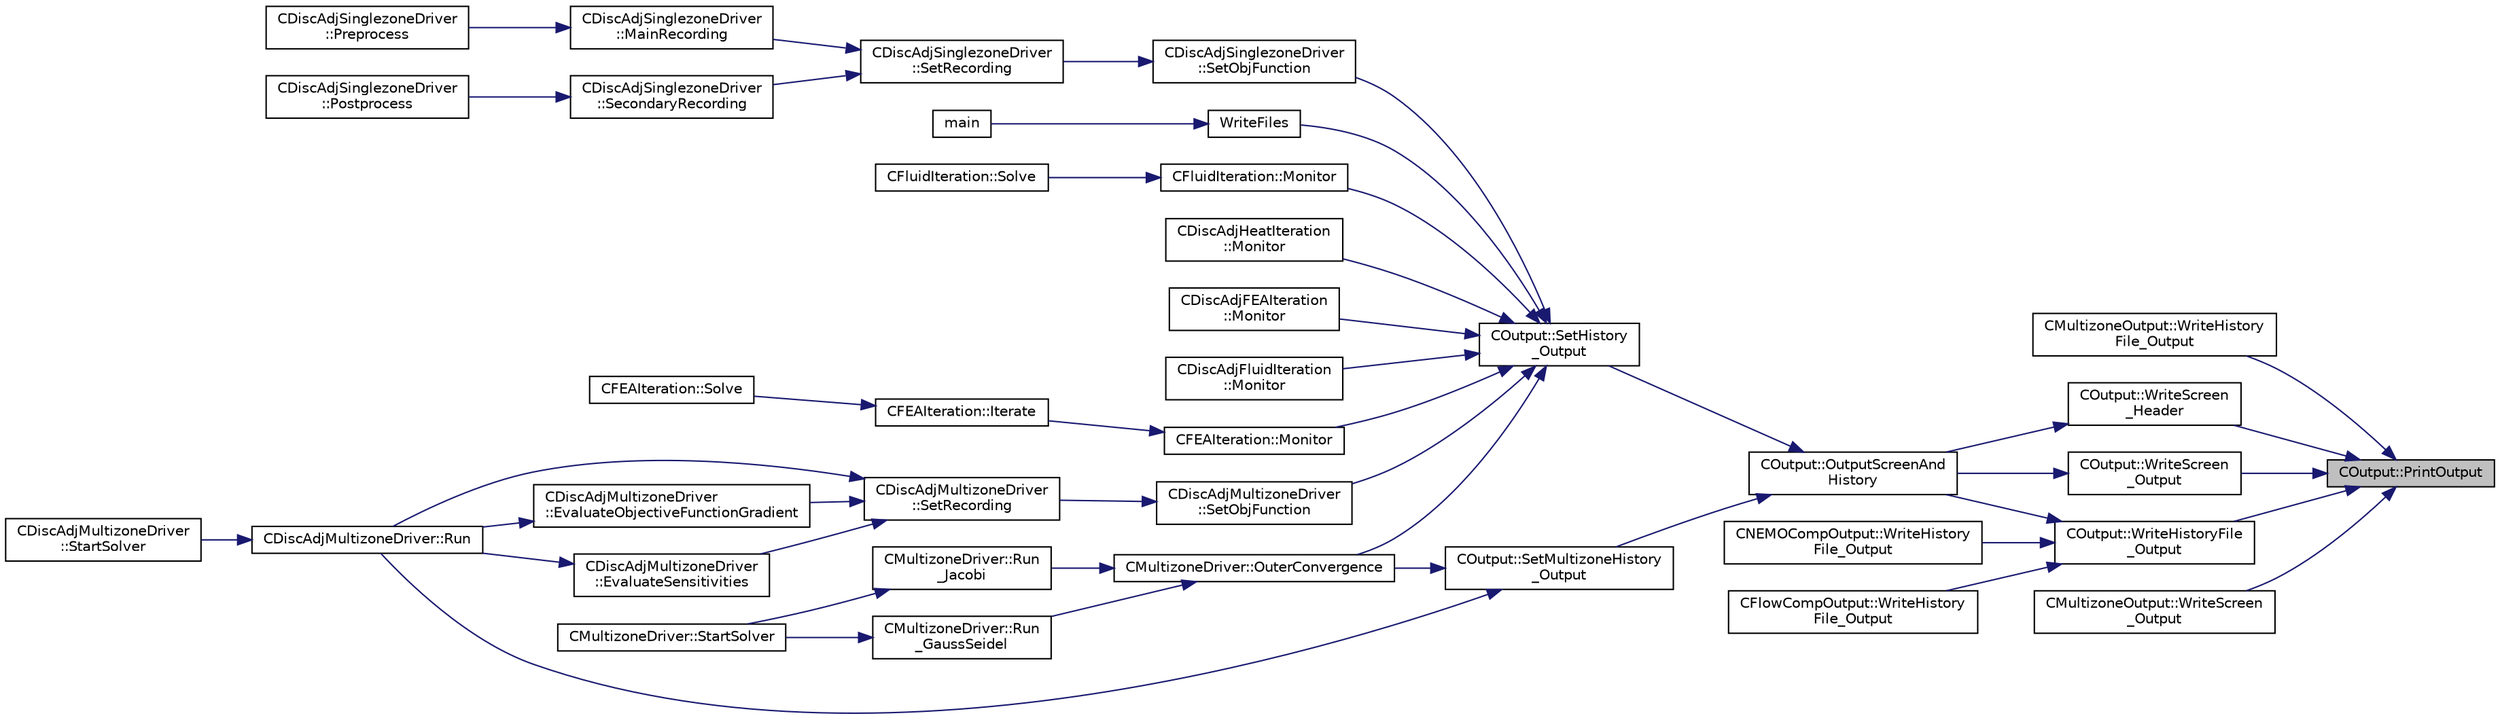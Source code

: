 digraph "COutput::PrintOutput"
{
 // LATEX_PDF_SIZE
  edge [fontname="Helvetica",fontsize="10",labelfontname="Helvetica",labelfontsize="10"];
  node [fontname="Helvetica",fontsize="10",shape=record];
  rankdir="RL";
  Node1 [label="COutput::PrintOutput",height=0.2,width=0.4,color="black", fillcolor="grey75", style="filled", fontcolor="black",tooltip="Check whether we should print output."];
  Node1 -> Node2 [dir="back",color="midnightblue",fontsize="10",style="solid",fontname="Helvetica"];
  Node2 [label="CMultizoneOutput::WriteHistory\lFile_Output",height=0.2,width=0.4,color="black", fillcolor="white", style="filled",URL="$classCMultizoneOutput.html#a738146da66f0a795a155a3974aa68acf",tooltip="Determines if the history file output."];
  Node1 -> Node3 [dir="back",color="midnightblue",fontsize="10",style="solid",fontname="Helvetica"];
  Node3 [label="COutput::WriteHistoryFile\l_Output",height=0.2,width=0.4,color="black", fillcolor="white", style="filled",URL="$classCOutput.html#a68fc49d37584bda500d0479f130dbee5",tooltip="Determines if the history file output."];
  Node3 -> Node4 [dir="back",color="midnightblue",fontsize="10",style="solid",fontname="Helvetica"];
  Node4 [label="COutput::OutputScreenAnd\lHistory",height=0.2,width=0.4,color="black", fillcolor="white", style="filled",URL="$classCOutput.html#aeb8eeb121eddd2aeb2d24de85799b62a",tooltip="Write screen and history output."];
  Node4 -> Node5 [dir="back",color="midnightblue",fontsize="10",style="solid",fontname="Helvetica"];
  Node5 [label="COutput::SetHistory\l_Output",height=0.2,width=0.4,color="black", fillcolor="white", style="filled",URL="$classCOutput.html#acf84143df1a158647605c980ecae2d7c",tooltip="Collects history data from the solvers, monitors the convergence and writes to screen and history fil..."];
  Node5 -> Node6 [dir="back",color="midnightblue",fontsize="10",style="solid",fontname="Helvetica"];
  Node6 [label="CFluidIteration::Monitor",height=0.2,width=0.4,color="black", fillcolor="white", style="filled",URL="$classCFluidIteration.html#a65a5e3091a587996d2edf4c415a241f6",tooltip="Monitors the convergence and other metrics for the fluid system."];
  Node6 -> Node7 [dir="back",color="midnightblue",fontsize="10",style="solid",fontname="Helvetica"];
  Node7 [label="CFluidIteration::Solve",height=0.2,width=0.4,color="black", fillcolor="white", style="filled",URL="$classCFluidIteration.html#ae4c454356af70246063fdcba4accb068",tooltip="Iterate the fluid system for a number of Inner_Iter iterations."];
  Node5 -> Node8 [dir="back",color="midnightblue",fontsize="10",style="solid",fontname="Helvetica"];
  Node8 [label="CDiscAdjHeatIteration\l::Monitor",height=0.2,width=0.4,color="black", fillcolor="white", style="filled",URL="$classCDiscAdjHeatIteration.html#a53f7a52e08573fab876dd8fb8c09254f",tooltip="Monitors the convergence and other metrics for the discrete adjoint heat problem."];
  Node5 -> Node9 [dir="back",color="midnightblue",fontsize="10",style="solid",fontname="Helvetica"];
  Node9 [label="CDiscAdjFEAIteration\l::Monitor",height=0.2,width=0.4,color="black", fillcolor="white", style="filled",URL="$classCDiscAdjFEAIteration.html#ae649fc912ce2489b1356dc81330e9b17",tooltip="Monitors the convergence and other metrics for the discrete adjoint FEA problem."];
  Node5 -> Node10 [dir="back",color="midnightblue",fontsize="10",style="solid",fontname="Helvetica"];
  Node10 [label="CDiscAdjFluidIteration\l::Monitor",height=0.2,width=0.4,color="black", fillcolor="white", style="filled",URL="$classCDiscAdjFluidIteration.html#afdddb208b85e5c5a4d10d071022baf1e",tooltip="Monitors the convergence and other metrics for the discrete adjoint fluid system."];
  Node5 -> Node11 [dir="back",color="midnightblue",fontsize="10",style="solid",fontname="Helvetica"];
  Node11 [label="CFEAIteration::Monitor",height=0.2,width=0.4,color="black", fillcolor="white", style="filled",URL="$classCFEAIteration.html#a3039c502c1a86c2b27ca82b28cd563b3",tooltip="Monitors the convergence and other metrics for the FEM system."];
  Node11 -> Node12 [dir="back",color="midnightblue",fontsize="10",style="solid",fontname="Helvetica"];
  Node12 [label="CFEAIteration::Iterate",height=0.2,width=0.4,color="black", fillcolor="white", style="filled",URL="$classCFEAIteration.html#a6f38f9de139d7ecda0d39ab13342b39a",tooltip="Perform a single iteration for structural analysis using the Finite Element Method."];
  Node12 -> Node13 [dir="back",color="midnightblue",fontsize="10",style="solid",fontname="Helvetica"];
  Node13 [label="CFEAIteration::Solve",height=0.2,width=0.4,color="black", fillcolor="white", style="filled",URL="$classCFEAIteration.html#aba70dd8774515f274bbb361f44d30309",tooltip="Iterate the structural system for a number of Inner_Iter iterations."];
  Node5 -> Node14 [dir="back",color="midnightblue",fontsize="10",style="solid",fontname="Helvetica"];
  Node14 [label="CMultizoneDriver::OuterConvergence",height=0.2,width=0.4,color="black", fillcolor="white", style="filled",URL="$classCMultizoneDriver.html#ae72bb40195e4066bc4be4adfb0df29e9",tooltip="Check the convergence at the outer level."];
  Node14 -> Node15 [dir="back",color="midnightblue",fontsize="10",style="solid",fontname="Helvetica"];
  Node15 [label="CMultizoneDriver::Run\l_GaussSeidel",height=0.2,width=0.4,color="black", fillcolor="white", style="filled",URL="$classCMultizoneDriver.html#a0831675485ec791db4daa926b299caaa",tooltip="Run a Block Gauss-Seidel iteration in all physical zones."];
  Node15 -> Node16 [dir="back",color="midnightblue",fontsize="10",style="solid",fontname="Helvetica"];
  Node16 [label="CMultizoneDriver::StartSolver",height=0.2,width=0.4,color="black", fillcolor="white", style="filled",URL="$classCMultizoneDriver.html#a48545e4827cc34298f792995e06d90dd",tooltip="[Overload] Launch the computation for multizone problems."];
  Node14 -> Node17 [dir="back",color="midnightblue",fontsize="10",style="solid",fontname="Helvetica"];
  Node17 [label="CMultizoneDriver::Run\l_Jacobi",height=0.2,width=0.4,color="black", fillcolor="white", style="filled",URL="$classCMultizoneDriver.html#a3fb588b700451ea8c886eab2fc340f2d",tooltip="Run a Block-Jacobi iteration in all physical zones."];
  Node17 -> Node16 [dir="back",color="midnightblue",fontsize="10",style="solid",fontname="Helvetica"];
  Node5 -> Node18 [dir="back",color="midnightblue",fontsize="10",style="solid",fontname="Helvetica"];
  Node18 [label="CDiscAdjSinglezoneDriver\l::SetObjFunction",height=0.2,width=0.4,color="black", fillcolor="white", style="filled",URL="$classCDiscAdjSinglezoneDriver.html#aea0513ac808106c6a92be610b3b17a6a",tooltip="Set the objective function."];
  Node18 -> Node19 [dir="back",color="midnightblue",fontsize="10",style="solid",fontname="Helvetica"];
  Node19 [label="CDiscAdjSinglezoneDriver\l::SetRecording",height=0.2,width=0.4,color="black", fillcolor="white", style="filled",URL="$classCDiscAdjSinglezoneDriver.html#ac5a9bbc8bf431a06a4ec315a514c9428",tooltip="Record one iteration of a flow iteration in within multiple zones."];
  Node19 -> Node20 [dir="back",color="midnightblue",fontsize="10",style="solid",fontname="Helvetica"];
  Node20 [label="CDiscAdjSinglezoneDriver\l::MainRecording",height=0.2,width=0.4,color="black", fillcolor="white", style="filled",URL="$classCDiscAdjSinglezoneDriver.html#af4087bc4859a336b67555336d8f28aaf",tooltip="Record the main computational path."];
  Node20 -> Node21 [dir="back",color="midnightblue",fontsize="10",style="solid",fontname="Helvetica"];
  Node21 [label="CDiscAdjSinglezoneDriver\l::Preprocess",height=0.2,width=0.4,color="black", fillcolor="white", style="filled",URL="$classCDiscAdjSinglezoneDriver.html#a231f69c77c922207c235930508b1db67",tooltip="Preprocess the single-zone iteration."];
  Node19 -> Node22 [dir="back",color="midnightblue",fontsize="10",style="solid",fontname="Helvetica"];
  Node22 [label="CDiscAdjSinglezoneDriver\l::SecondaryRecording",height=0.2,width=0.4,color="black", fillcolor="white", style="filled",URL="$classCDiscAdjSinglezoneDriver.html#ad328a74dd89ed2e335b22c4bf2b53cb0",tooltip="Record the secondary computational path."];
  Node22 -> Node23 [dir="back",color="midnightblue",fontsize="10",style="solid",fontname="Helvetica"];
  Node23 [label="CDiscAdjSinglezoneDriver\l::Postprocess",height=0.2,width=0.4,color="black", fillcolor="white", style="filled",URL="$classCDiscAdjSinglezoneDriver.html#a8646cc443849a97868c59003066bb850",tooltip="Postprocess the adjoint iteration for ZONE_0."];
  Node5 -> Node24 [dir="back",color="midnightblue",fontsize="10",style="solid",fontname="Helvetica"];
  Node24 [label="CDiscAdjMultizoneDriver\l::SetObjFunction",height=0.2,width=0.4,color="black", fillcolor="white", style="filled",URL="$classCDiscAdjMultizoneDriver.html#aec588aee003e08d9bf7b93f54d4735fa",tooltip="Set the objective function."];
  Node24 -> Node25 [dir="back",color="midnightblue",fontsize="10",style="solid",fontname="Helvetica"];
  Node25 [label="CDiscAdjMultizoneDriver\l::SetRecording",height=0.2,width=0.4,color="black", fillcolor="white", style="filled",URL="$classCDiscAdjMultizoneDriver.html#a6858d2798084ac58973760b98cbc268d",tooltip="Record one iteration of the primal problem within each zone."];
  Node25 -> Node26 [dir="back",color="midnightblue",fontsize="10",style="solid",fontname="Helvetica"];
  Node26 [label="CDiscAdjMultizoneDriver\l::EvaluateObjectiveFunctionGradient",height=0.2,width=0.4,color="black", fillcolor="white", style="filled",URL="$classCDiscAdjMultizoneDriver.html#a7a644ee8fc2141f2083b91afd2cab856",tooltip="Evaluate the gradient of the objective function and add to \"External\"."];
  Node26 -> Node27 [dir="back",color="midnightblue",fontsize="10",style="solid",fontname="Helvetica"];
  Node27 [label="CDiscAdjMultizoneDriver::Run",height=0.2,width=0.4,color="black", fillcolor="white", style="filled",URL="$classCDiscAdjMultizoneDriver.html#af996aecdb6d20aa4fc81c9b67295abf5",tooltip="[Overload] Run an discrete adjoint update of all solvers within multiple zones."];
  Node27 -> Node28 [dir="back",color="midnightblue",fontsize="10",style="solid",fontname="Helvetica"];
  Node28 [label="CDiscAdjMultizoneDriver\l::StartSolver",height=0.2,width=0.4,color="black", fillcolor="white", style="filled",URL="$classCDiscAdjMultizoneDriver.html#a75de0a1a482ceeed4301a384f1515092",tooltip="[Overload] Launch the computation for discrete adjoint multizone problems."];
  Node25 -> Node29 [dir="back",color="midnightblue",fontsize="10",style="solid",fontname="Helvetica"];
  Node29 [label="CDiscAdjMultizoneDriver\l::EvaluateSensitivities",height=0.2,width=0.4,color="black", fillcolor="white", style="filled",URL="$classCDiscAdjMultizoneDriver.html#a9d998fae109427a1061069800ad931c3",tooltip="Evaluate sensitivites for the current adjoint solution and output files."];
  Node29 -> Node27 [dir="back",color="midnightblue",fontsize="10",style="solid",fontname="Helvetica"];
  Node25 -> Node27 [dir="back",color="midnightblue",fontsize="10",style="solid",fontname="Helvetica"];
  Node5 -> Node30 [dir="back",color="midnightblue",fontsize="10",style="solid",fontname="Helvetica"];
  Node30 [label="WriteFiles",height=0.2,width=0.4,color="black", fillcolor="white", style="filled",URL="$SU2__SOL_8cpp.html#a43305e0af849b318ce139ccf6a164626",tooltip=" "];
  Node30 -> Node31 [dir="back",color="midnightblue",fontsize="10",style="solid",fontname="Helvetica"];
  Node31 [label="main",height=0.2,width=0.4,color="black", fillcolor="white", style="filled",URL="$SU2__SOL_8cpp.html#a0ddf1224851353fc92bfbff6f499fa97",tooltip=" "];
  Node4 -> Node32 [dir="back",color="midnightblue",fontsize="10",style="solid",fontname="Helvetica"];
  Node32 [label="COutput::SetMultizoneHistory\l_Output",height=0.2,width=0.4,color="black", fillcolor="white", style="filled",URL="$classCOutput.html#a15b0776bd2ed68b43e3c0bd3b9b56490",tooltip=" "];
  Node32 -> Node14 [dir="back",color="midnightblue",fontsize="10",style="solid",fontname="Helvetica"];
  Node32 -> Node27 [dir="back",color="midnightblue",fontsize="10",style="solid",fontname="Helvetica"];
  Node3 -> Node33 [dir="back",color="midnightblue",fontsize="10",style="solid",fontname="Helvetica"];
  Node33 [label="CFlowCompOutput::WriteHistory\lFile_Output",height=0.2,width=0.4,color="black", fillcolor="white", style="filled",URL="$classCFlowCompOutput.html#a98b73f7be5baa60ec4dc463a42d4720b",tooltip="Determines if the history file output."];
  Node3 -> Node34 [dir="back",color="midnightblue",fontsize="10",style="solid",fontname="Helvetica"];
  Node34 [label="CNEMOCompOutput::WriteHistory\lFile_Output",height=0.2,width=0.4,color="black", fillcolor="white", style="filled",URL="$classCNEMOCompOutput.html#a458ec2acb0bb240fb61f8bb9dbb1f024",tooltip="Determines if the history file output."];
  Node1 -> Node35 [dir="back",color="midnightblue",fontsize="10",style="solid",fontname="Helvetica"];
  Node35 [label="COutput::WriteScreen\l_Header",height=0.2,width=0.4,color="black", fillcolor="white", style="filled",URL="$classCOutput.html#ad9415476041929a92aa41652367c3e54",tooltip="Determines if the screen header should be written."];
  Node35 -> Node4 [dir="back",color="midnightblue",fontsize="10",style="solid",fontname="Helvetica"];
  Node1 -> Node36 [dir="back",color="midnightblue",fontsize="10",style="solid",fontname="Helvetica"];
  Node36 [label="CMultizoneOutput::WriteScreen\l_Output",height=0.2,width=0.4,color="black", fillcolor="white", style="filled",URL="$classCMultizoneOutput.html#aeee6287db4d5b754f597d476ef98dc32",tooltip="Determines if the screen header should be written."];
  Node1 -> Node37 [dir="back",color="midnightblue",fontsize="10",style="solid",fontname="Helvetica"];
  Node37 [label="COutput::WriteScreen\l_Output",height=0.2,width=0.4,color="black", fillcolor="white", style="filled",URL="$classCOutput.html#a26b3b392199d523b4b980328801c8779",tooltip="Determines if the screen header should be written."];
  Node37 -> Node4 [dir="back",color="midnightblue",fontsize="10",style="solid",fontname="Helvetica"];
}
